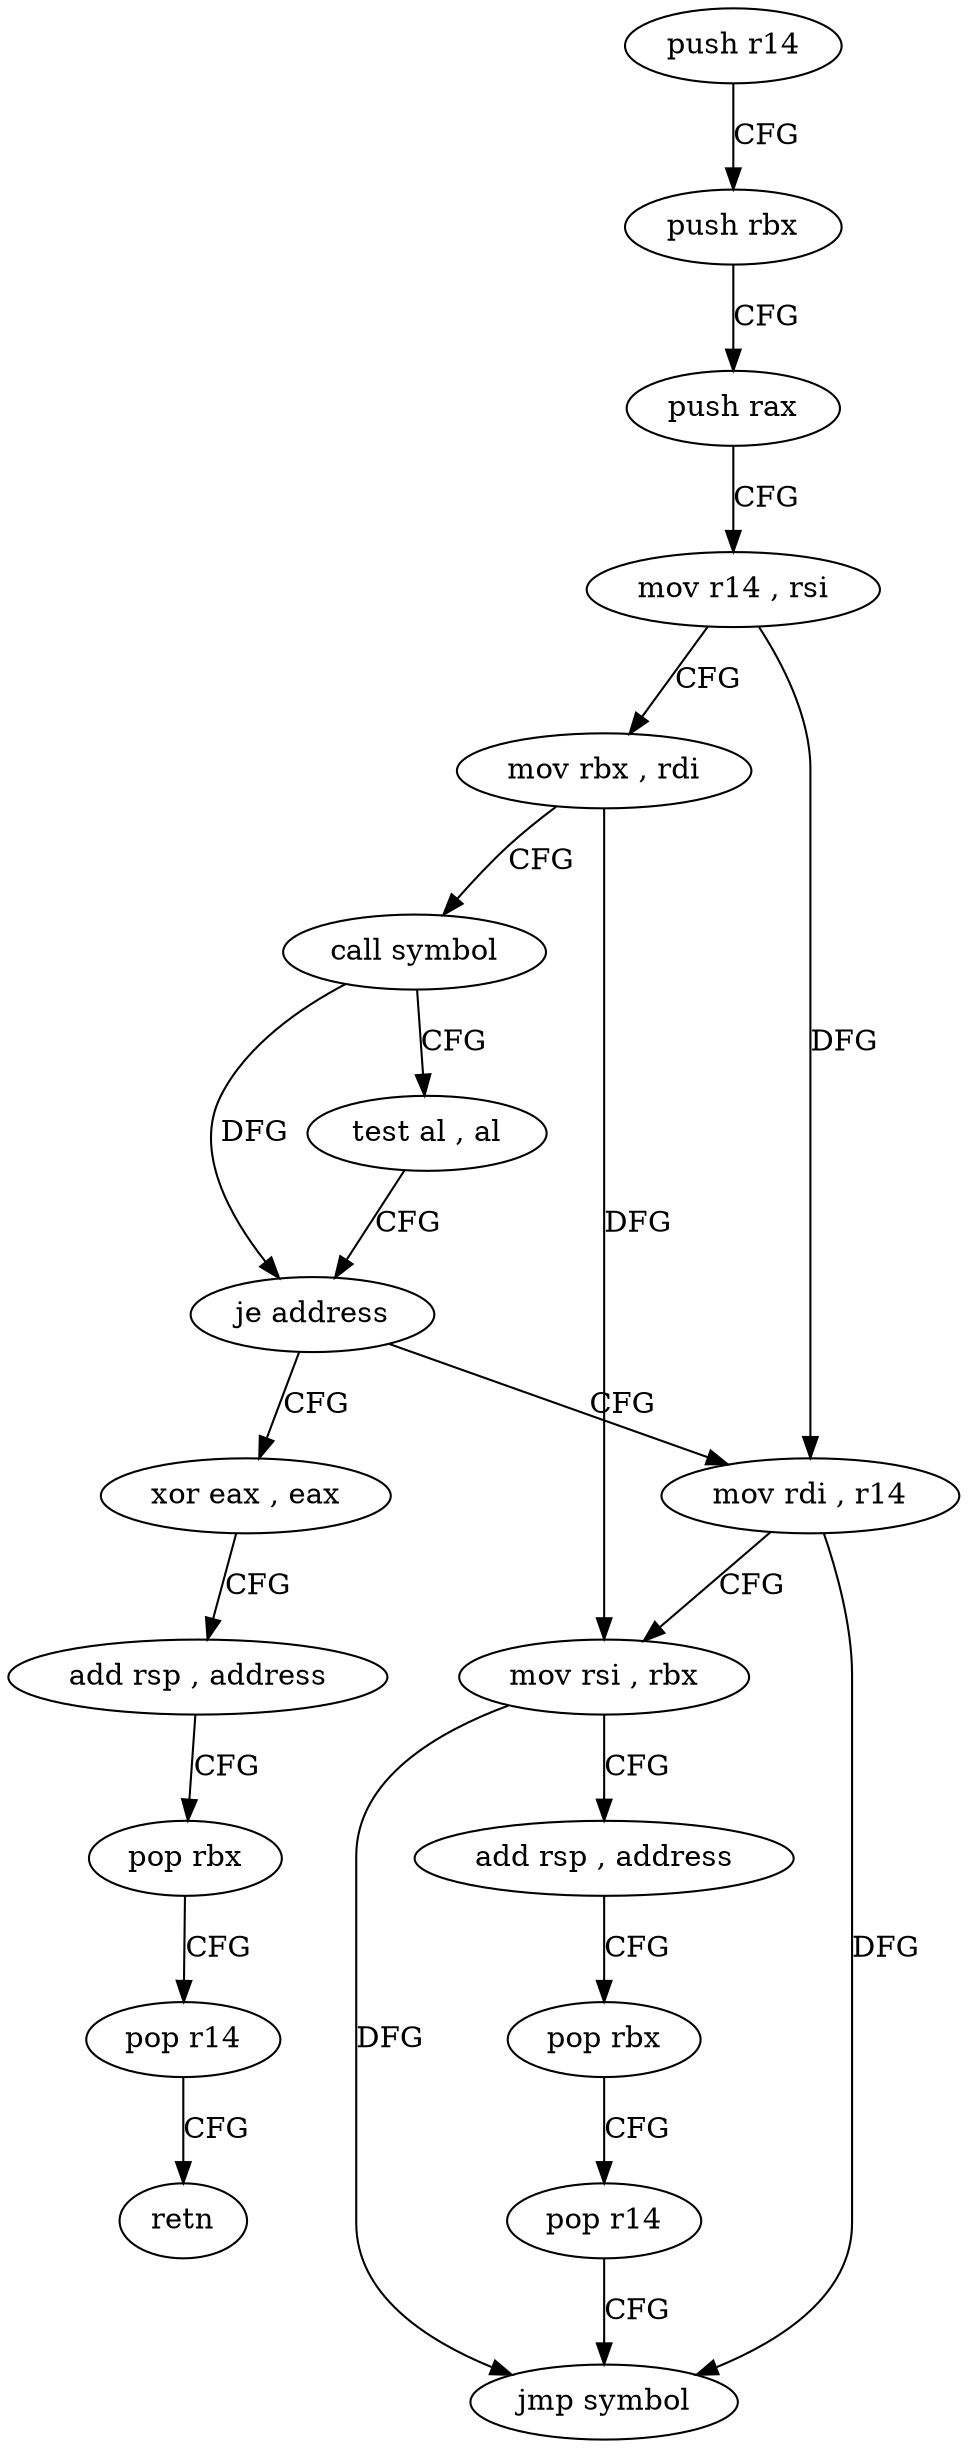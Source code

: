 digraph "func" {
"81360" [label = "push r14" ]
"81362" [label = "push rbx" ]
"81363" [label = "push rax" ]
"81364" [label = "mov r14 , rsi" ]
"81367" [label = "mov rbx , rdi" ]
"81370" [label = "call symbol" ]
"81375" [label = "test al , al" ]
"81377" [label = "je address" ]
"81397" [label = "xor eax , eax" ]
"81379" [label = "mov rdi , r14" ]
"81399" [label = "add rsp , address" ]
"81403" [label = "pop rbx" ]
"81404" [label = "pop r14" ]
"81406" [label = "retn" ]
"81382" [label = "mov rsi , rbx" ]
"81385" [label = "add rsp , address" ]
"81389" [label = "pop rbx" ]
"81390" [label = "pop r14" ]
"81392" [label = "jmp symbol" ]
"81360" -> "81362" [ label = "CFG" ]
"81362" -> "81363" [ label = "CFG" ]
"81363" -> "81364" [ label = "CFG" ]
"81364" -> "81367" [ label = "CFG" ]
"81364" -> "81379" [ label = "DFG" ]
"81367" -> "81370" [ label = "CFG" ]
"81367" -> "81382" [ label = "DFG" ]
"81370" -> "81375" [ label = "CFG" ]
"81370" -> "81377" [ label = "DFG" ]
"81375" -> "81377" [ label = "CFG" ]
"81377" -> "81397" [ label = "CFG" ]
"81377" -> "81379" [ label = "CFG" ]
"81397" -> "81399" [ label = "CFG" ]
"81379" -> "81382" [ label = "CFG" ]
"81379" -> "81392" [ label = "DFG" ]
"81399" -> "81403" [ label = "CFG" ]
"81403" -> "81404" [ label = "CFG" ]
"81404" -> "81406" [ label = "CFG" ]
"81382" -> "81385" [ label = "CFG" ]
"81382" -> "81392" [ label = "DFG" ]
"81385" -> "81389" [ label = "CFG" ]
"81389" -> "81390" [ label = "CFG" ]
"81390" -> "81392" [ label = "CFG" ]
}
